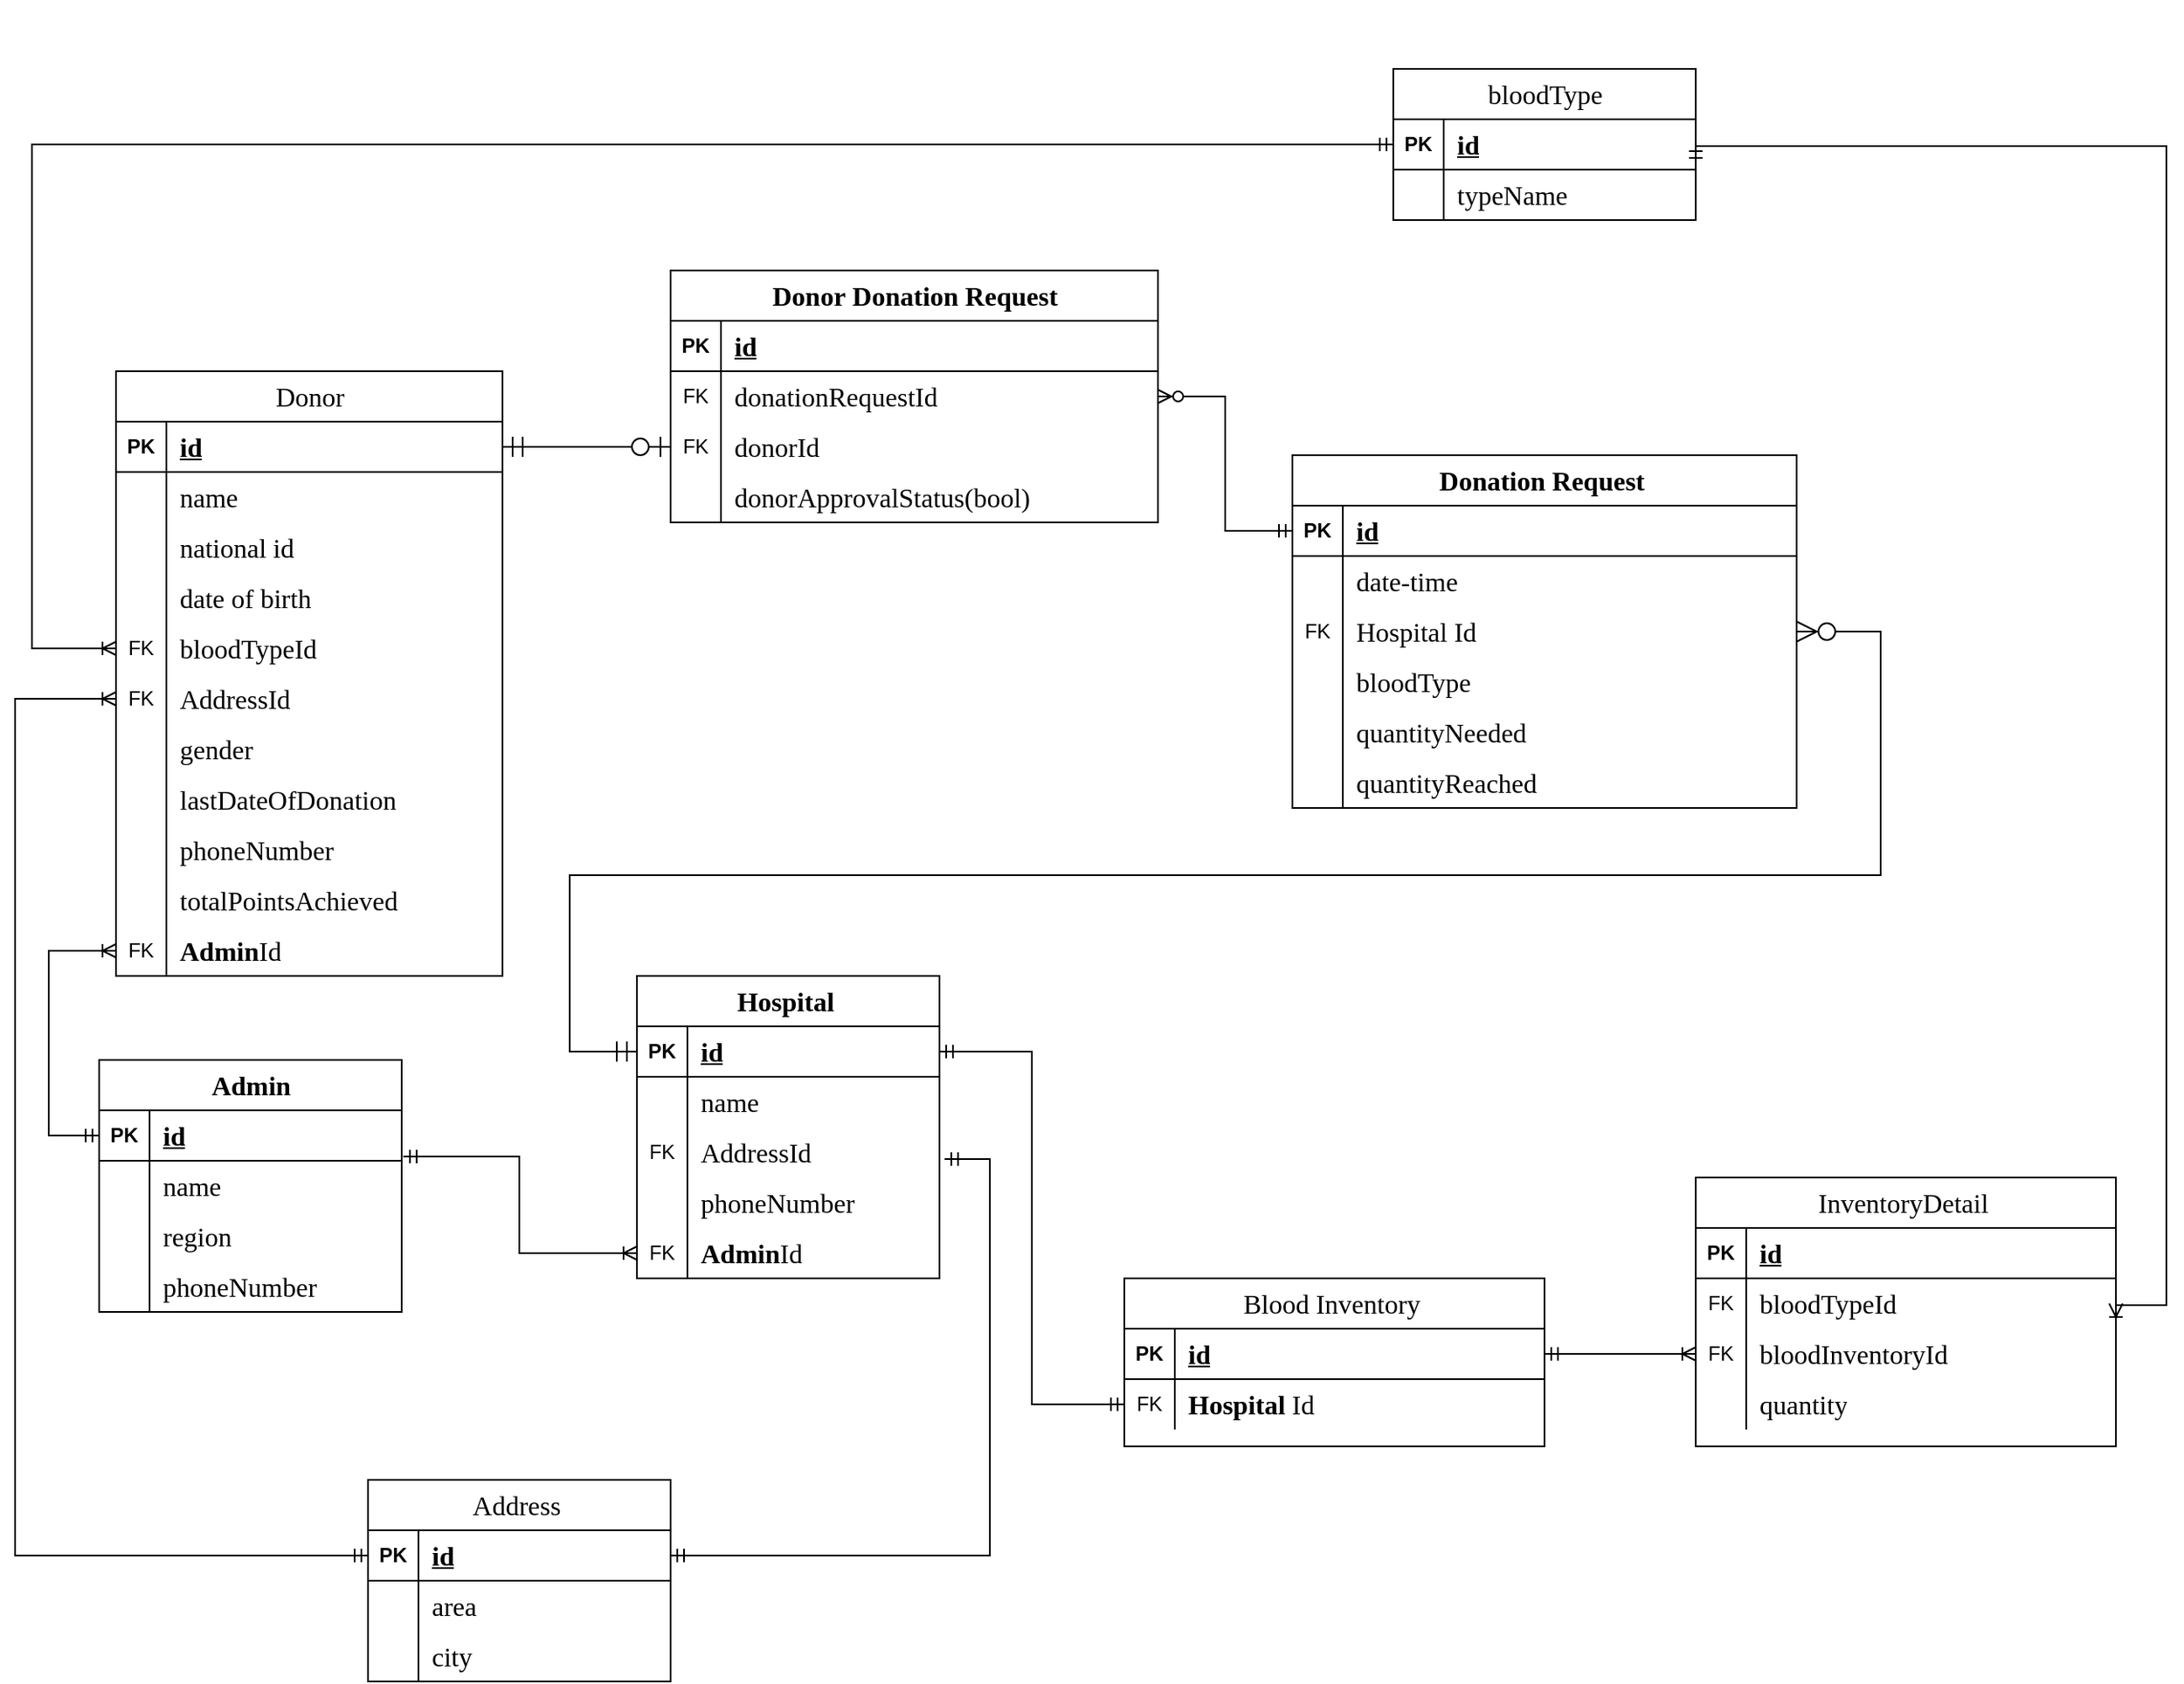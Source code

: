 <mxfile version="28.0.6">
  <diagram name="Page-1" id="OlIMljojjDNqHN0ot8cY">
    <mxGraphModel dx="2887" dy="1213" grid="1" gridSize="10" guides="1" tooltips="1" connect="1" arrows="1" fold="1" page="1" pageScale="1" pageWidth="850" pageHeight="1100" math="0" shadow="0">
      <root>
        <mxCell id="0" />
        <mxCell id="1" parent="0" />
        <mxCell id="sjT62VNnBIO8_WqpNAQ3-14" value="&lt;span style=&quot;font-family: &amp;quot;Times New Roman&amp;quot;; font-size: 16px; text-wrap-mode: wrap;&quot;&gt;Donor&lt;/span&gt;" style="shape=table;startSize=30;container=1;collapsible=1;childLayout=tableLayout;fixedRows=1;rowLines=0;fontStyle=0;align=center;resizeLast=1;html=1;" parent="1" vertex="1">
          <mxGeometry x="-40" y="250" width="230" height="360" as="geometry" />
        </mxCell>
        <mxCell id="sjT62VNnBIO8_WqpNAQ3-15" value="" style="shape=tableRow;horizontal=0;startSize=0;swimlaneHead=0;swimlaneBody=0;fillColor=none;collapsible=0;dropTarget=0;points=[[0,0.5],[1,0.5]];portConstraint=eastwest;top=0;left=0;right=0;bottom=1;" parent="sjT62VNnBIO8_WqpNAQ3-14" vertex="1">
          <mxGeometry y="30" width="230" height="30" as="geometry" />
        </mxCell>
        <mxCell id="sjT62VNnBIO8_WqpNAQ3-16" value="PK" style="shape=partialRectangle;connectable=0;fillColor=none;top=0;left=0;bottom=0;right=0;fontStyle=1;overflow=hidden;whiteSpace=wrap;html=1;" parent="sjT62VNnBIO8_WqpNAQ3-15" vertex="1">
          <mxGeometry width="30" height="30" as="geometry">
            <mxRectangle width="30" height="30" as="alternateBounds" />
          </mxGeometry>
        </mxCell>
        <mxCell id="sjT62VNnBIO8_WqpNAQ3-17" value="&lt;font face=&quot;Times New Roman&quot;&gt;&lt;span style=&quot;font-size: 16px;&quot;&gt;id&lt;/span&gt;&lt;/font&gt;" style="shape=partialRectangle;connectable=0;fillColor=none;top=0;left=0;bottom=0;right=0;align=left;spacingLeft=6;fontStyle=5;overflow=hidden;whiteSpace=wrap;html=1;" parent="sjT62VNnBIO8_WqpNAQ3-15" vertex="1">
          <mxGeometry x="30" width="200" height="30" as="geometry">
            <mxRectangle width="200" height="30" as="alternateBounds" />
          </mxGeometry>
        </mxCell>
        <mxCell id="sjT62VNnBIO8_WqpNAQ3-18" value="" style="shape=tableRow;horizontal=0;startSize=0;swimlaneHead=0;swimlaneBody=0;fillColor=none;collapsible=0;dropTarget=0;points=[[0,0.5],[1,0.5]];portConstraint=eastwest;top=0;left=0;right=0;bottom=0;" parent="sjT62VNnBIO8_WqpNAQ3-14" vertex="1">
          <mxGeometry y="60" width="230" height="30" as="geometry" />
        </mxCell>
        <mxCell id="sjT62VNnBIO8_WqpNAQ3-19" value="" style="shape=partialRectangle;connectable=0;fillColor=none;top=0;left=0;bottom=0;right=0;editable=1;overflow=hidden;whiteSpace=wrap;html=1;" parent="sjT62VNnBIO8_WqpNAQ3-18" vertex="1">
          <mxGeometry width="30" height="30" as="geometry">
            <mxRectangle width="30" height="30" as="alternateBounds" />
          </mxGeometry>
        </mxCell>
        <mxCell id="sjT62VNnBIO8_WqpNAQ3-20" value="&lt;font face=&quot;Times New Roman&quot;&gt;&lt;span style=&quot;font-size: 16px;&quot;&gt;name&amp;nbsp;&lt;/span&gt;&lt;/font&gt;" style="shape=partialRectangle;connectable=0;fillColor=none;top=0;left=0;bottom=0;right=0;align=left;spacingLeft=6;overflow=hidden;whiteSpace=wrap;html=1;" parent="sjT62VNnBIO8_WqpNAQ3-18" vertex="1">
          <mxGeometry x="30" width="200" height="30" as="geometry">
            <mxRectangle width="200" height="30" as="alternateBounds" />
          </mxGeometry>
        </mxCell>
        <mxCell id="8oDwOmn-AEGux4kVyqbQ-4" value="" style="shape=tableRow;horizontal=0;startSize=0;swimlaneHead=0;swimlaneBody=0;fillColor=none;collapsible=0;dropTarget=0;points=[[0,0.5],[1,0.5]];portConstraint=eastwest;top=0;left=0;right=0;bottom=0;" parent="sjT62VNnBIO8_WqpNAQ3-14" vertex="1">
          <mxGeometry y="90" width="230" height="30" as="geometry" />
        </mxCell>
        <mxCell id="8oDwOmn-AEGux4kVyqbQ-5" value="" style="shape=partialRectangle;connectable=0;fillColor=none;top=0;left=0;bottom=0;right=0;editable=1;overflow=hidden;whiteSpace=wrap;html=1;" parent="8oDwOmn-AEGux4kVyqbQ-4" vertex="1">
          <mxGeometry width="30" height="30" as="geometry">
            <mxRectangle width="30" height="30" as="alternateBounds" />
          </mxGeometry>
        </mxCell>
        <mxCell id="8oDwOmn-AEGux4kVyqbQ-6" value="&lt;font face=&quot;Times New Roman&quot;&gt;&lt;span style=&quot;font-size: 16px;&quot;&gt;national id&lt;/span&gt;&lt;/font&gt;" style="shape=partialRectangle;connectable=0;fillColor=none;top=0;left=0;bottom=0;right=0;align=left;spacingLeft=6;overflow=hidden;whiteSpace=wrap;html=1;" parent="8oDwOmn-AEGux4kVyqbQ-4" vertex="1">
          <mxGeometry x="30" width="200" height="30" as="geometry">
            <mxRectangle width="200" height="30" as="alternateBounds" />
          </mxGeometry>
        </mxCell>
        <mxCell id="VqiLvn7BjGXfRqe5pDFe-1" value="" style="shape=tableRow;horizontal=0;startSize=0;swimlaneHead=0;swimlaneBody=0;fillColor=none;collapsible=0;dropTarget=0;points=[[0,0.5],[1,0.5]];portConstraint=eastwest;top=0;left=0;right=0;bottom=0;" parent="sjT62VNnBIO8_WqpNAQ3-14" vertex="1">
          <mxGeometry y="120" width="230" height="30" as="geometry" />
        </mxCell>
        <mxCell id="VqiLvn7BjGXfRqe5pDFe-2" value="" style="shape=partialRectangle;connectable=0;fillColor=none;top=0;left=0;bottom=0;right=0;editable=1;overflow=hidden;whiteSpace=wrap;html=1;" parent="VqiLvn7BjGXfRqe5pDFe-1" vertex="1">
          <mxGeometry width="30" height="30" as="geometry">
            <mxRectangle width="30" height="30" as="alternateBounds" />
          </mxGeometry>
        </mxCell>
        <mxCell id="VqiLvn7BjGXfRqe5pDFe-3" value="&lt;div&gt;&lt;span style=&quot;font-size: 12pt; font-family: &amp;quot;Times New Roman&amp;quot;;&quot;&gt;date of birth&amp;nbsp;&lt;/span&gt;&lt;/div&gt;" style="shape=partialRectangle;connectable=0;fillColor=none;top=0;left=0;bottom=0;right=0;align=left;spacingLeft=6;overflow=hidden;whiteSpace=wrap;html=1;" parent="VqiLvn7BjGXfRqe5pDFe-1" vertex="1">
          <mxGeometry x="30" width="200" height="30" as="geometry">
            <mxRectangle width="200" height="30" as="alternateBounds" />
          </mxGeometry>
        </mxCell>
        <mxCell id="sjT62VNnBIO8_WqpNAQ3-21" value="" style="shape=tableRow;horizontal=0;startSize=0;swimlaneHead=0;swimlaneBody=0;fillColor=none;collapsible=0;dropTarget=0;points=[[0,0.5],[1,0.5]];portConstraint=eastwest;top=0;left=0;right=0;bottom=0;" parent="sjT62VNnBIO8_WqpNAQ3-14" vertex="1">
          <mxGeometry y="150" width="230" height="30" as="geometry" />
        </mxCell>
        <mxCell id="sjT62VNnBIO8_WqpNAQ3-22" value="FK" style="shape=partialRectangle;connectable=0;fillColor=none;top=0;left=0;bottom=0;right=0;editable=1;overflow=hidden;whiteSpace=wrap;html=1;" parent="sjT62VNnBIO8_WqpNAQ3-21" vertex="1">
          <mxGeometry width="30" height="30" as="geometry">
            <mxRectangle width="30" height="30" as="alternateBounds" />
          </mxGeometry>
        </mxCell>
        <mxCell id="sjT62VNnBIO8_WqpNAQ3-23" value="&lt;div&gt;&lt;span style=&quot;font-size: 12pt; font-family: &amp;quot;Times New Roman&amp;quot;;&quot;&gt;bloodTypeId&lt;/span&gt;&lt;/div&gt;" style="shape=partialRectangle;connectable=0;fillColor=none;top=0;left=0;bottom=0;right=0;align=left;spacingLeft=6;overflow=hidden;whiteSpace=wrap;html=1;" parent="sjT62VNnBIO8_WqpNAQ3-21" vertex="1">
          <mxGeometry x="30" width="200" height="30" as="geometry">
            <mxRectangle width="200" height="30" as="alternateBounds" />
          </mxGeometry>
        </mxCell>
        <mxCell id="sjT62VNnBIO8_WqpNAQ3-24" value="" style="shape=tableRow;horizontal=0;startSize=0;swimlaneHead=0;swimlaneBody=0;fillColor=none;collapsible=0;dropTarget=0;points=[[0,0.5],[1,0.5]];portConstraint=eastwest;top=0;left=0;right=0;bottom=0;" parent="sjT62VNnBIO8_WqpNAQ3-14" vertex="1">
          <mxGeometry y="180" width="230" height="30" as="geometry" />
        </mxCell>
        <mxCell id="sjT62VNnBIO8_WqpNAQ3-25" value="FK" style="shape=partialRectangle;connectable=0;fillColor=none;top=0;left=0;bottom=0;right=0;editable=1;overflow=hidden;whiteSpace=wrap;html=1;" parent="sjT62VNnBIO8_WqpNAQ3-24" vertex="1">
          <mxGeometry width="30" height="30" as="geometry">
            <mxRectangle width="30" height="30" as="alternateBounds" />
          </mxGeometry>
        </mxCell>
        <mxCell id="sjT62VNnBIO8_WqpNAQ3-26" value="&lt;span style=&quot;font-family: &amp;quot;Times New Roman&amp;quot;; font-size: 16px;&quot;&gt;AddressId&lt;/span&gt;" style="shape=partialRectangle;connectable=0;fillColor=none;top=0;left=0;bottom=0;right=0;align=left;spacingLeft=6;overflow=hidden;whiteSpace=wrap;html=1;" parent="sjT62VNnBIO8_WqpNAQ3-24" vertex="1">
          <mxGeometry x="30" width="200" height="30" as="geometry">
            <mxRectangle width="200" height="30" as="alternateBounds" />
          </mxGeometry>
        </mxCell>
        <mxCell id="_YGI0tFnnoZvjzy-kgKr-1" value="" style="shape=tableRow;horizontal=0;startSize=0;swimlaneHead=0;swimlaneBody=0;fillColor=none;collapsible=0;dropTarget=0;points=[[0,0.5],[1,0.5]];portConstraint=eastwest;top=0;left=0;right=0;bottom=0;" vertex="1" parent="sjT62VNnBIO8_WqpNAQ3-14">
          <mxGeometry y="210" width="230" height="30" as="geometry" />
        </mxCell>
        <mxCell id="_YGI0tFnnoZvjzy-kgKr-2" value="" style="shape=partialRectangle;connectable=0;fillColor=none;top=0;left=0;bottom=0;right=0;editable=1;overflow=hidden;whiteSpace=wrap;html=1;" vertex="1" parent="_YGI0tFnnoZvjzy-kgKr-1">
          <mxGeometry width="30" height="30" as="geometry">
            <mxRectangle width="30" height="30" as="alternateBounds" />
          </mxGeometry>
        </mxCell>
        <mxCell id="_YGI0tFnnoZvjzy-kgKr-3" value="&lt;span style=&quot;font-family: &amp;quot;Times New Roman&amp;quot;; font-size: 16px;&quot;&gt;gender&lt;/span&gt;" style="shape=partialRectangle;connectable=0;fillColor=none;top=0;left=0;bottom=0;right=0;align=left;spacingLeft=6;overflow=hidden;whiteSpace=wrap;html=1;" vertex="1" parent="_YGI0tFnnoZvjzy-kgKr-1">
          <mxGeometry x="30" width="200" height="30" as="geometry">
            <mxRectangle width="200" height="30" as="alternateBounds" />
          </mxGeometry>
        </mxCell>
        <mxCell id="VqiLvn7BjGXfRqe5pDFe-4" value="" style="shape=tableRow;horizontal=0;startSize=0;swimlaneHead=0;swimlaneBody=0;fillColor=none;collapsible=0;dropTarget=0;points=[[0,0.5],[1,0.5]];portConstraint=eastwest;top=0;left=0;right=0;bottom=0;" parent="sjT62VNnBIO8_WqpNAQ3-14" vertex="1">
          <mxGeometry y="240" width="230" height="30" as="geometry" />
        </mxCell>
        <mxCell id="VqiLvn7BjGXfRqe5pDFe-5" value="" style="shape=partialRectangle;connectable=0;fillColor=none;top=0;left=0;bottom=0;right=0;editable=1;overflow=hidden;whiteSpace=wrap;html=1;" parent="VqiLvn7BjGXfRqe5pDFe-4" vertex="1">
          <mxGeometry width="30" height="30" as="geometry">
            <mxRectangle width="30" height="30" as="alternateBounds" />
          </mxGeometry>
        </mxCell>
        <mxCell id="VqiLvn7BjGXfRqe5pDFe-6" value="&lt;div&gt;&lt;span style=&quot;font-size: 12pt; font-family: &amp;quot;Times New Roman&amp;quot;;&quot;&gt;lastDateOfDonation&lt;/span&gt;&lt;/div&gt;" style="shape=partialRectangle;connectable=0;fillColor=none;top=0;left=0;bottom=0;right=0;align=left;spacingLeft=6;overflow=hidden;whiteSpace=wrap;html=1;" parent="VqiLvn7BjGXfRqe5pDFe-4" vertex="1">
          <mxGeometry x="30" width="200" height="30" as="geometry">
            <mxRectangle width="200" height="30" as="alternateBounds" />
          </mxGeometry>
        </mxCell>
        <mxCell id="VqiLvn7BjGXfRqe5pDFe-7" value="" style="shape=tableRow;horizontal=0;startSize=0;swimlaneHead=0;swimlaneBody=0;fillColor=none;collapsible=0;dropTarget=0;points=[[0,0.5],[1,0.5]];portConstraint=eastwest;top=0;left=0;right=0;bottom=0;" parent="sjT62VNnBIO8_WqpNAQ3-14" vertex="1">
          <mxGeometry y="270" width="230" height="30" as="geometry" />
        </mxCell>
        <mxCell id="VqiLvn7BjGXfRqe5pDFe-8" value="" style="shape=partialRectangle;connectable=0;fillColor=none;top=0;left=0;bottom=0;right=0;editable=1;overflow=hidden;whiteSpace=wrap;html=1;" parent="VqiLvn7BjGXfRqe5pDFe-7" vertex="1">
          <mxGeometry width="30" height="30" as="geometry">
            <mxRectangle width="30" height="30" as="alternateBounds" />
          </mxGeometry>
        </mxCell>
        <mxCell id="VqiLvn7BjGXfRqe5pDFe-9" value="&lt;div&gt;&lt;span style=&quot;font-size: 12pt; font-family: &amp;quot;Times New Roman&amp;quot;;&quot;&gt;phoneNumber&lt;/span&gt;&lt;/div&gt;" style="shape=partialRectangle;connectable=0;fillColor=none;top=0;left=0;bottom=0;right=0;align=left;spacingLeft=6;overflow=hidden;whiteSpace=wrap;html=1;" parent="VqiLvn7BjGXfRqe5pDFe-7" vertex="1">
          <mxGeometry x="30" width="200" height="30" as="geometry">
            <mxRectangle width="200" height="30" as="alternateBounds" />
          </mxGeometry>
        </mxCell>
        <mxCell id="Tmn7YrzmTBNSxy3GbySo-75" value="" style="shape=tableRow;horizontal=0;startSize=0;swimlaneHead=0;swimlaneBody=0;fillColor=none;collapsible=0;dropTarget=0;points=[[0,0.5],[1,0.5]];portConstraint=eastwest;top=0;left=0;right=0;bottom=0;" parent="sjT62VNnBIO8_WqpNAQ3-14" vertex="1">
          <mxGeometry y="300" width="230" height="30" as="geometry" />
        </mxCell>
        <mxCell id="Tmn7YrzmTBNSxy3GbySo-76" value="" style="shape=partialRectangle;connectable=0;fillColor=none;top=0;left=0;bottom=0;right=0;editable=1;overflow=hidden;whiteSpace=wrap;html=1;" parent="Tmn7YrzmTBNSxy3GbySo-75" vertex="1">
          <mxGeometry width="30" height="30" as="geometry">
            <mxRectangle width="30" height="30" as="alternateBounds" />
          </mxGeometry>
        </mxCell>
        <mxCell id="Tmn7YrzmTBNSxy3GbySo-77" value="&lt;font face=&quot;Times New Roman&quot;&gt;&lt;span style=&quot;font-size: 16px;&quot;&gt;totalPointsAchieved&amp;nbsp;&lt;/span&gt;&lt;/font&gt;" style="shape=partialRectangle;connectable=0;fillColor=none;top=0;left=0;bottom=0;right=0;align=left;spacingLeft=6;overflow=hidden;whiteSpace=wrap;html=1;" parent="Tmn7YrzmTBNSxy3GbySo-75" vertex="1">
          <mxGeometry x="30" width="200" height="30" as="geometry">
            <mxRectangle width="200" height="30" as="alternateBounds" />
          </mxGeometry>
        </mxCell>
        <mxCell id="Tmn7YrzmTBNSxy3GbySo-84" value="" style="shape=tableRow;horizontal=0;startSize=0;swimlaneHead=0;swimlaneBody=0;fillColor=none;collapsible=0;dropTarget=0;points=[[0,0.5],[1,0.5]];portConstraint=eastwest;top=0;left=0;right=0;bottom=0;" parent="sjT62VNnBIO8_WqpNAQ3-14" vertex="1">
          <mxGeometry y="330" width="230" height="30" as="geometry" />
        </mxCell>
        <mxCell id="Tmn7YrzmTBNSxy3GbySo-85" value="FK" style="shape=partialRectangle;connectable=0;fillColor=none;top=0;left=0;bottom=0;right=0;editable=1;overflow=hidden;whiteSpace=wrap;html=1;" parent="Tmn7YrzmTBNSxy3GbySo-84" vertex="1">
          <mxGeometry width="30" height="30" as="geometry">
            <mxRectangle width="30" height="30" as="alternateBounds" />
          </mxGeometry>
        </mxCell>
        <mxCell id="Tmn7YrzmTBNSxy3GbySo-86" value="&lt;span style=&quot;font-family: &amp;quot;Times New Roman&amp;quot;; font-size: 16px; font-weight: 700; text-align: center;&quot;&gt;Admin&lt;/span&gt;&lt;span style=&quot;font-family: &amp;quot;Times New Roman&amp;quot;; font-size: 16px;&quot;&gt;Id&lt;/span&gt;" style="shape=partialRectangle;connectable=0;fillColor=none;top=0;left=0;bottom=0;right=0;align=left;spacingLeft=6;overflow=hidden;whiteSpace=wrap;html=1;" parent="Tmn7YrzmTBNSxy3GbySo-84" vertex="1">
          <mxGeometry x="30" width="200" height="30" as="geometry">
            <mxRectangle width="200" height="30" as="alternateBounds" />
          </mxGeometry>
        </mxCell>
        <mxCell id="sjT62VNnBIO8_WqpNAQ3-30" value="&lt;font face=&quot;Times New Roman&quot;&gt;&lt;span style=&quot;font-size: 16px; text-wrap-mode: wrap;&quot;&gt;Hospital&amp;nbsp;&lt;/span&gt;&lt;/font&gt;" style="shape=table;startSize=30;container=1;collapsible=1;childLayout=tableLayout;fixedRows=1;rowLines=0;fontStyle=1;align=center;resizeLast=1;html=1;" parent="1" vertex="1">
          <mxGeometry x="270" y="610" width="180" height="180" as="geometry" />
        </mxCell>
        <mxCell id="sjT62VNnBIO8_WqpNAQ3-31" value="" style="shape=tableRow;horizontal=0;startSize=0;swimlaneHead=0;swimlaneBody=0;fillColor=none;collapsible=0;dropTarget=0;points=[[0,0.5],[1,0.5]];portConstraint=eastwest;top=0;left=0;right=0;bottom=1;" parent="sjT62VNnBIO8_WqpNAQ3-30" vertex="1">
          <mxGeometry y="30" width="180" height="30" as="geometry" />
        </mxCell>
        <mxCell id="sjT62VNnBIO8_WqpNAQ3-32" value="PK" style="shape=partialRectangle;connectable=0;fillColor=none;top=0;left=0;bottom=0;right=0;fontStyle=1;overflow=hidden;whiteSpace=wrap;html=1;" parent="sjT62VNnBIO8_WqpNAQ3-31" vertex="1">
          <mxGeometry width="30" height="30" as="geometry">
            <mxRectangle width="30" height="30" as="alternateBounds" />
          </mxGeometry>
        </mxCell>
        <mxCell id="sjT62VNnBIO8_WqpNAQ3-33" value="&lt;span style=&quot;font-family: &amp;quot;Times New Roman&amp;quot;; font-size: 16px;&quot;&gt;id&lt;/span&gt;" style="shape=partialRectangle;connectable=0;fillColor=none;top=0;left=0;bottom=0;right=0;align=left;spacingLeft=6;fontStyle=5;overflow=hidden;whiteSpace=wrap;html=1;" parent="sjT62VNnBIO8_WqpNAQ3-31" vertex="1">
          <mxGeometry x="30" width="150" height="30" as="geometry">
            <mxRectangle width="150" height="30" as="alternateBounds" />
          </mxGeometry>
        </mxCell>
        <mxCell id="sjT62VNnBIO8_WqpNAQ3-40" value="" style="shape=tableRow;horizontal=0;startSize=0;swimlaneHead=0;swimlaneBody=0;fillColor=none;collapsible=0;dropTarget=0;points=[[0,0.5],[1,0.5]];portConstraint=eastwest;top=0;left=0;right=0;bottom=0;" parent="sjT62VNnBIO8_WqpNAQ3-30" vertex="1">
          <mxGeometry y="60" width="180" height="30" as="geometry" />
        </mxCell>
        <mxCell id="sjT62VNnBIO8_WqpNAQ3-41" value="" style="shape=partialRectangle;connectable=0;fillColor=none;top=0;left=0;bottom=0;right=0;editable=1;overflow=hidden;whiteSpace=wrap;html=1;" parent="sjT62VNnBIO8_WqpNAQ3-40" vertex="1">
          <mxGeometry width="30" height="30" as="geometry">
            <mxRectangle width="30" height="30" as="alternateBounds" />
          </mxGeometry>
        </mxCell>
        <mxCell id="sjT62VNnBIO8_WqpNAQ3-42" value="&lt;span style=&quot;font-family: &amp;quot;Times New Roman&amp;quot;; font-size: 16px;&quot;&gt;name&lt;/span&gt;" style="shape=partialRectangle;connectable=0;fillColor=none;top=0;left=0;bottom=0;right=0;align=left;spacingLeft=6;overflow=hidden;whiteSpace=wrap;html=1;" parent="sjT62VNnBIO8_WqpNAQ3-40" vertex="1">
          <mxGeometry x="30" width="150" height="30" as="geometry">
            <mxRectangle width="150" height="30" as="alternateBounds" />
          </mxGeometry>
        </mxCell>
        <mxCell id="VqiLvn7BjGXfRqe5pDFe-13" value="" style="shape=tableRow;horizontal=0;startSize=0;swimlaneHead=0;swimlaneBody=0;fillColor=none;collapsible=0;dropTarget=0;points=[[0,0.5],[1,0.5]];portConstraint=eastwest;top=0;left=0;right=0;bottom=0;" parent="sjT62VNnBIO8_WqpNAQ3-30" vertex="1">
          <mxGeometry y="90" width="180" height="30" as="geometry" />
        </mxCell>
        <mxCell id="VqiLvn7BjGXfRqe5pDFe-14" value="FK" style="shape=partialRectangle;connectable=0;fillColor=none;top=0;left=0;bottom=0;right=0;editable=1;overflow=hidden;whiteSpace=wrap;html=1;" parent="VqiLvn7BjGXfRqe5pDFe-13" vertex="1">
          <mxGeometry width="30" height="30" as="geometry">
            <mxRectangle width="30" height="30" as="alternateBounds" />
          </mxGeometry>
        </mxCell>
        <mxCell id="VqiLvn7BjGXfRqe5pDFe-15" value="&lt;span style=&quot;font-family: &amp;quot;Times New Roman&amp;quot;; font-size: 16px;&quot;&gt;AddressId&lt;/span&gt;" style="shape=partialRectangle;connectable=0;fillColor=none;top=0;left=0;bottom=0;right=0;align=left;spacingLeft=6;overflow=hidden;whiteSpace=wrap;html=1;" parent="VqiLvn7BjGXfRqe5pDFe-13" vertex="1">
          <mxGeometry x="30" width="150" height="30" as="geometry">
            <mxRectangle width="150" height="30" as="alternateBounds" />
          </mxGeometry>
        </mxCell>
        <mxCell id="sjT62VNnBIO8_WqpNAQ3-43" value="" style="shape=tableRow;horizontal=0;startSize=0;swimlaneHead=0;swimlaneBody=0;fillColor=none;collapsible=0;dropTarget=0;points=[[0,0.5],[1,0.5]];portConstraint=eastwest;top=0;left=0;right=0;bottom=0;" parent="sjT62VNnBIO8_WqpNAQ3-30" vertex="1">
          <mxGeometry y="120" width="180" height="30" as="geometry" />
        </mxCell>
        <mxCell id="sjT62VNnBIO8_WqpNAQ3-44" value="" style="shape=partialRectangle;connectable=0;fillColor=none;top=0;left=0;bottom=0;right=0;editable=1;overflow=hidden;whiteSpace=wrap;html=1;" parent="sjT62VNnBIO8_WqpNAQ3-43" vertex="1">
          <mxGeometry width="30" height="30" as="geometry">
            <mxRectangle width="30" height="30" as="alternateBounds" />
          </mxGeometry>
        </mxCell>
        <mxCell id="sjT62VNnBIO8_WqpNAQ3-45" value="&lt;span style=&quot;font-family: &amp;quot;Times New Roman&amp;quot;; font-size: 16px;&quot;&gt;phoneNumber&lt;/span&gt;" style="shape=partialRectangle;connectable=0;fillColor=none;top=0;left=0;bottom=0;right=0;align=left;spacingLeft=6;overflow=hidden;whiteSpace=wrap;html=1;" parent="sjT62VNnBIO8_WqpNAQ3-43" vertex="1">
          <mxGeometry x="30" width="150" height="30" as="geometry">
            <mxRectangle width="150" height="30" as="alternateBounds" />
          </mxGeometry>
        </mxCell>
        <mxCell id="8oDwOmn-AEGux4kVyqbQ-170" value="" style="shape=tableRow;horizontal=0;startSize=0;swimlaneHead=0;swimlaneBody=0;fillColor=none;collapsible=0;dropTarget=0;points=[[0,0.5],[1,0.5]];portConstraint=eastwest;top=0;left=0;right=0;bottom=0;" parent="sjT62VNnBIO8_WqpNAQ3-30" vertex="1">
          <mxGeometry y="150" width="180" height="30" as="geometry" />
        </mxCell>
        <mxCell id="8oDwOmn-AEGux4kVyqbQ-171" value="FK" style="shape=partialRectangle;connectable=0;fillColor=none;top=0;left=0;bottom=0;right=0;editable=1;overflow=hidden;whiteSpace=wrap;html=1;" parent="8oDwOmn-AEGux4kVyqbQ-170" vertex="1">
          <mxGeometry width="30" height="30" as="geometry">
            <mxRectangle width="30" height="30" as="alternateBounds" />
          </mxGeometry>
        </mxCell>
        <mxCell id="8oDwOmn-AEGux4kVyqbQ-172" value="&lt;span style=&quot;font-family: &amp;quot;Times New Roman&amp;quot;; font-size: 16px; font-weight: 700; text-align: center;&quot;&gt;Admin&lt;/span&gt;&lt;span style=&quot;font-family: &amp;quot;Times New Roman&amp;quot;; font-size: 16px;&quot;&gt;Id&lt;/span&gt;" style="shape=partialRectangle;connectable=0;fillColor=none;top=0;left=0;bottom=0;right=0;align=left;spacingLeft=6;overflow=hidden;whiteSpace=wrap;html=1;" parent="8oDwOmn-AEGux4kVyqbQ-170" vertex="1">
          <mxGeometry x="30" width="150" height="30" as="geometry">
            <mxRectangle width="150" height="30" as="alternateBounds" />
          </mxGeometry>
        </mxCell>
        <mxCell id="sjT62VNnBIO8_WqpNAQ3-64" value="&lt;font face=&quot;Times New Roman&quot;&gt;&lt;span style=&quot;font-size: 16px; text-wrap-mode: wrap;&quot;&gt;Admin&lt;/span&gt;&lt;/font&gt;" style="shape=table;startSize=30;container=1;collapsible=1;childLayout=tableLayout;fixedRows=1;rowLines=0;fontStyle=1;align=center;resizeLast=1;html=1;" parent="1" vertex="1">
          <mxGeometry x="-50" y="660" width="180" height="150" as="geometry" />
        </mxCell>
        <mxCell id="sjT62VNnBIO8_WqpNAQ3-65" value="" style="shape=tableRow;horizontal=0;startSize=0;swimlaneHead=0;swimlaneBody=0;fillColor=none;collapsible=0;dropTarget=0;points=[[0,0.5],[1,0.5]];portConstraint=eastwest;top=0;left=0;right=0;bottom=1;" parent="sjT62VNnBIO8_WqpNAQ3-64" vertex="1">
          <mxGeometry y="30" width="180" height="30" as="geometry" />
        </mxCell>
        <mxCell id="sjT62VNnBIO8_WqpNAQ3-66" value="PK" style="shape=partialRectangle;connectable=0;fillColor=none;top=0;left=0;bottom=0;right=0;fontStyle=1;overflow=hidden;whiteSpace=wrap;html=1;" parent="sjT62VNnBIO8_WqpNAQ3-65" vertex="1">
          <mxGeometry width="30" height="30" as="geometry">
            <mxRectangle width="30" height="30" as="alternateBounds" />
          </mxGeometry>
        </mxCell>
        <mxCell id="sjT62VNnBIO8_WqpNAQ3-67" value="&lt;span style=&quot;font-family: &amp;quot;Times New Roman&amp;quot;; font-size: 16px;&quot;&gt;id&lt;/span&gt;" style="shape=partialRectangle;connectable=0;fillColor=none;top=0;left=0;bottom=0;right=0;align=left;spacingLeft=6;fontStyle=5;overflow=hidden;whiteSpace=wrap;html=1;" parent="sjT62VNnBIO8_WqpNAQ3-65" vertex="1">
          <mxGeometry x="30" width="150" height="30" as="geometry">
            <mxRectangle width="150" height="30" as="alternateBounds" />
          </mxGeometry>
        </mxCell>
        <mxCell id="sjT62VNnBIO8_WqpNAQ3-68" value="" style="shape=tableRow;horizontal=0;startSize=0;swimlaneHead=0;swimlaneBody=0;fillColor=none;collapsible=0;dropTarget=0;points=[[0,0.5],[1,0.5]];portConstraint=eastwest;top=0;left=0;right=0;bottom=0;" parent="sjT62VNnBIO8_WqpNAQ3-64" vertex="1">
          <mxGeometry y="60" width="180" height="30" as="geometry" />
        </mxCell>
        <mxCell id="sjT62VNnBIO8_WqpNAQ3-69" value="" style="shape=partialRectangle;connectable=0;fillColor=none;top=0;left=0;bottom=0;right=0;editable=1;overflow=hidden;whiteSpace=wrap;html=1;" parent="sjT62VNnBIO8_WqpNAQ3-68" vertex="1">
          <mxGeometry width="30" height="30" as="geometry">
            <mxRectangle width="30" height="30" as="alternateBounds" />
          </mxGeometry>
        </mxCell>
        <mxCell id="sjT62VNnBIO8_WqpNAQ3-70" value="&lt;div&gt;&lt;span style=&quot;font-size: 12pt; font-family: &amp;quot;Times New Roman&amp;quot;;&quot;&gt;name&lt;/span&gt;&lt;/div&gt;" style="shape=partialRectangle;connectable=0;fillColor=none;top=0;left=0;bottom=0;right=0;align=left;spacingLeft=6;overflow=hidden;whiteSpace=wrap;html=1;" parent="sjT62VNnBIO8_WqpNAQ3-68" vertex="1">
          <mxGeometry x="30" width="150" height="30" as="geometry">
            <mxRectangle width="150" height="30" as="alternateBounds" />
          </mxGeometry>
        </mxCell>
        <mxCell id="VqiLvn7BjGXfRqe5pDFe-22" value="" style="shape=tableRow;horizontal=0;startSize=0;swimlaneHead=0;swimlaneBody=0;fillColor=none;collapsible=0;dropTarget=0;points=[[0,0.5],[1,0.5]];portConstraint=eastwest;top=0;left=0;right=0;bottom=0;" parent="sjT62VNnBIO8_WqpNAQ3-64" vertex="1">
          <mxGeometry y="90" width="180" height="30" as="geometry" />
        </mxCell>
        <mxCell id="VqiLvn7BjGXfRqe5pDFe-23" value="" style="shape=partialRectangle;connectable=0;fillColor=none;top=0;left=0;bottom=0;right=0;editable=1;overflow=hidden;whiteSpace=wrap;html=1;" parent="VqiLvn7BjGXfRqe5pDFe-22" vertex="1">
          <mxGeometry width="30" height="30" as="geometry">
            <mxRectangle width="30" height="30" as="alternateBounds" />
          </mxGeometry>
        </mxCell>
        <mxCell id="VqiLvn7BjGXfRqe5pDFe-24" value="&lt;div&gt;&lt;span style=&quot;font-size: 12pt; font-family: &amp;quot;Times New Roman&amp;quot;;&quot;&gt;region&lt;/span&gt;&lt;/div&gt;" style="shape=partialRectangle;connectable=0;fillColor=none;top=0;left=0;bottom=0;right=0;align=left;spacingLeft=6;overflow=hidden;whiteSpace=wrap;html=1;" parent="VqiLvn7BjGXfRqe5pDFe-22" vertex="1">
          <mxGeometry x="30" width="150" height="30" as="geometry">
            <mxRectangle width="150" height="30" as="alternateBounds" />
          </mxGeometry>
        </mxCell>
        <mxCell id="sjT62VNnBIO8_WqpNAQ3-71" value="" style="shape=tableRow;horizontal=0;startSize=0;swimlaneHead=0;swimlaneBody=0;fillColor=none;collapsible=0;dropTarget=0;points=[[0,0.5],[1,0.5]];portConstraint=eastwest;top=0;left=0;right=0;bottom=0;" parent="sjT62VNnBIO8_WqpNAQ3-64" vertex="1">
          <mxGeometry y="120" width="180" height="30" as="geometry" />
        </mxCell>
        <mxCell id="sjT62VNnBIO8_WqpNAQ3-72" value="" style="shape=partialRectangle;connectable=0;fillColor=none;top=0;left=0;bottom=0;right=0;editable=1;overflow=hidden;whiteSpace=wrap;html=1;" parent="sjT62VNnBIO8_WqpNAQ3-71" vertex="1">
          <mxGeometry width="30" height="30" as="geometry">
            <mxRectangle width="30" height="30" as="alternateBounds" />
          </mxGeometry>
        </mxCell>
        <mxCell id="sjT62VNnBIO8_WqpNAQ3-73" value="&lt;span style=&quot;font-family: &amp;quot;Times New Roman&amp;quot;; font-size: 16px;&quot;&gt;phoneNumber&lt;/span&gt;" style="shape=partialRectangle;connectable=0;fillColor=none;top=0;left=0;bottom=0;right=0;align=left;spacingLeft=6;overflow=hidden;whiteSpace=wrap;html=1;" parent="sjT62VNnBIO8_WqpNAQ3-71" vertex="1">
          <mxGeometry x="30" width="150" height="30" as="geometry">
            <mxRectangle width="150" height="30" as="alternateBounds" />
          </mxGeometry>
        </mxCell>
        <mxCell id="Tmn7YrzmTBNSxy3GbySo-18" value="&lt;font face=&quot;Times New Roman&quot;&gt;&lt;span style=&quot;font-size: 16px; text-wrap-mode: wrap;&quot;&gt;Donation Request&amp;nbsp;&lt;/span&gt;&lt;/font&gt;" style="shape=table;startSize=30;container=1;collapsible=1;childLayout=tableLayout;fixedRows=1;rowLines=0;fontStyle=1;align=center;resizeLast=1;html=1;" parent="1" vertex="1">
          <mxGeometry x="660" y="300" width="300" height="210" as="geometry" />
        </mxCell>
        <mxCell id="Tmn7YrzmTBNSxy3GbySo-19" value="" style="shape=tableRow;horizontal=0;startSize=0;swimlaneHead=0;swimlaneBody=0;fillColor=none;collapsible=0;dropTarget=0;points=[[0,0.5],[1,0.5]];portConstraint=eastwest;top=0;left=0;right=0;bottom=1;" parent="Tmn7YrzmTBNSxy3GbySo-18" vertex="1">
          <mxGeometry y="30" width="300" height="30" as="geometry" />
        </mxCell>
        <mxCell id="Tmn7YrzmTBNSxy3GbySo-20" value="PK" style="shape=partialRectangle;connectable=0;fillColor=none;top=0;left=0;bottom=0;right=0;fontStyle=1;overflow=hidden;whiteSpace=wrap;html=1;" parent="Tmn7YrzmTBNSxy3GbySo-19" vertex="1">
          <mxGeometry width="30" height="30" as="geometry">
            <mxRectangle width="30" height="30" as="alternateBounds" />
          </mxGeometry>
        </mxCell>
        <mxCell id="Tmn7YrzmTBNSxy3GbySo-21" value="&lt;span style=&quot;font-family: &amp;quot;Times New Roman&amp;quot;; font-size: 16px;&quot;&gt;id&lt;/span&gt;" style="shape=partialRectangle;connectable=0;fillColor=none;top=0;left=0;bottom=0;right=0;align=left;spacingLeft=6;fontStyle=5;overflow=hidden;whiteSpace=wrap;html=1;" parent="Tmn7YrzmTBNSxy3GbySo-19" vertex="1">
          <mxGeometry x="30" width="270" height="30" as="geometry">
            <mxRectangle width="270" height="30" as="alternateBounds" />
          </mxGeometry>
        </mxCell>
        <mxCell id="Tmn7YrzmTBNSxy3GbySo-22" value="" style="shape=tableRow;horizontal=0;startSize=0;swimlaneHead=0;swimlaneBody=0;fillColor=none;collapsible=0;dropTarget=0;points=[[0,0.5],[1,0.5]];portConstraint=eastwest;top=0;left=0;right=0;bottom=0;" parent="Tmn7YrzmTBNSxy3GbySo-18" vertex="1">
          <mxGeometry y="60" width="300" height="30" as="geometry" />
        </mxCell>
        <mxCell id="Tmn7YrzmTBNSxy3GbySo-23" value="" style="shape=partialRectangle;connectable=0;fillColor=none;top=0;left=0;bottom=0;right=0;editable=1;overflow=hidden;whiteSpace=wrap;html=1;" parent="Tmn7YrzmTBNSxy3GbySo-22" vertex="1">
          <mxGeometry width="30" height="30" as="geometry">
            <mxRectangle width="30" height="30" as="alternateBounds" />
          </mxGeometry>
        </mxCell>
        <mxCell id="Tmn7YrzmTBNSxy3GbySo-24" value="&lt;div&gt;&lt;span style=&quot;font-size: 12pt; font-family: &amp;quot;Times New Roman&amp;quot;;&quot;&gt;date-time&lt;/span&gt;&lt;/div&gt;" style="shape=partialRectangle;connectable=0;fillColor=none;top=0;left=0;bottom=0;right=0;align=left;spacingLeft=6;overflow=hidden;whiteSpace=wrap;html=1;" parent="Tmn7YrzmTBNSxy3GbySo-22" vertex="1">
          <mxGeometry x="30" width="270" height="30" as="geometry">
            <mxRectangle width="270" height="30" as="alternateBounds" />
          </mxGeometry>
        </mxCell>
        <mxCell id="Tmn7YrzmTBNSxy3GbySo-25" value="" style="shape=tableRow;horizontal=0;startSize=0;swimlaneHead=0;swimlaneBody=0;fillColor=none;collapsible=0;dropTarget=0;points=[[0,0.5],[1,0.5]];portConstraint=eastwest;top=0;left=0;right=0;bottom=0;" parent="Tmn7YrzmTBNSxy3GbySo-18" vertex="1">
          <mxGeometry y="90" width="300" height="30" as="geometry" />
        </mxCell>
        <mxCell id="Tmn7YrzmTBNSxy3GbySo-26" value="FK" style="shape=partialRectangle;connectable=0;fillColor=none;top=0;left=0;bottom=0;right=0;editable=1;overflow=hidden;whiteSpace=wrap;html=1;" parent="Tmn7YrzmTBNSxy3GbySo-25" vertex="1">
          <mxGeometry width="30" height="30" as="geometry">
            <mxRectangle width="30" height="30" as="alternateBounds" />
          </mxGeometry>
        </mxCell>
        <mxCell id="Tmn7YrzmTBNSxy3GbySo-27" value="&lt;div style=&quot;text-align: center;&quot;&gt;&lt;span style=&quot;background-color: transparent; font-size: 16px;&quot;&gt;&lt;font face=&quot;Times New Roman&quot;&gt;Hospital &lt;/font&gt;&lt;/span&gt;&lt;span style=&quot;font-size: 16px; font-family: &amp;quot;Times New Roman&amp;quot;; background-color: transparent; color: light-dark(rgb(0, 0, 0), rgb(255, 255, 255));&quot;&gt;Id&lt;/span&gt;&lt;/div&gt;" style="shape=partialRectangle;connectable=0;fillColor=none;top=0;left=0;bottom=0;right=0;align=left;spacingLeft=6;overflow=hidden;whiteSpace=wrap;html=1;" parent="Tmn7YrzmTBNSxy3GbySo-25" vertex="1">
          <mxGeometry x="30" width="270" height="30" as="geometry">
            <mxRectangle width="270" height="30" as="alternateBounds" />
          </mxGeometry>
        </mxCell>
        <mxCell id="Tmn7YrzmTBNSxy3GbySo-28" value="" style="shape=tableRow;horizontal=0;startSize=0;swimlaneHead=0;swimlaneBody=0;fillColor=none;collapsible=0;dropTarget=0;points=[[0,0.5],[1,0.5]];portConstraint=eastwest;top=0;left=0;right=0;bottom=0;" parent="Tmn7YrzmTBNSxy3GbySo-18" vertex="1">
          <mxGeometry y="120" width="300" height="30" as="geometry" />
        </mxCell>
        <mxCell id="Tmn7YrzmTBNSxy3GbySo-29" value="" style="shape=partialRectangle;connectable=0;fillColor=none;top=0;left=0;bottom=0;right=0;editable=1;overflow=hidden;whiteSpace=wrap;html=1;" parent="Tmn7YrzmTBNSxy3GbySo-28" vertex="1">
          <mxGeometry width="30" height="30" as="geometry">
            <mxRectangle width="30" height="30" as="alternateBounds" />
          </mxGeometry>
        </mxCell>
        <mxCell id="Tmn7YrzmTBNSxy3GbySo-30" value="&lt;font face=&quot;Times New Roman&quot;&gt;&lt;span style=&quot;font-size: 16px;&quot;&gt;bloodType&amp;nbsp;&lt;/span&gt;&lt;/font&gt;" style="shape=partialRectangle;connectable=0;fillColor=none;top=0;left=0;bottom=0;right=0;align=left;spacingLeft=6;overflow=hidden;whiteSpace=wrap;html=1;" parent="Tmn7YrzmTBNSxy3GbySo-28" vertex="1">
          <mxGeometry x="30" width="270" height="30" as="geometry">
            <mxRectangle width="270" height="30" as="alternateBounds" />
          </mxGeometry>
        </mxCell>
        <mxCell id="uf3z6oyCWDUdxmcFYHnD-121" value="" style="shape=tableRow;horizontal=0;startSize=0;swimlaneHead=0;swimlaneBody=0;fillColor=none;collapsible=0;dropTarget=0;points=[[0,0.5],[1,0.5]];portConstraint=eastwest;top=0;left=0;right=0;bottom=0;" parent="Tmn7YrzmTBNSxy3GbySo-18" vertex="1">
          <mxGeometry y="150" width="300" height="30" as="geometry" />
        </mxCell>
        <mxCell id="uf3z6oyCWDUdxmcFYHnD-122" value="" style="shape=partialRectangle;connectable=0;fillColor=none;top=0;left=0;bottom=0;right=0;editable=1;overflow=hidden;whiteSpace=wrap;html=1;" parent="uf3z6oyCWDUdxmcFYHnD-121" vertex="1">
          <mxGeometry width="30" height="30" as="geometry">
            <mxRectangle width="30" height="30" as="alternateBounds" />
          </mxGeometry>
        </mxCell>
        <mxCell id="uf3z6oyCWDUdxmcFYHnD-123" value="&lt;font face=&quot;Times New Roman&quot;&gt;&lt;span style=&quot;font-size: 16px;&quot;&gt;quantityNeeded&lt;/span&gt;&lt;/font&gt;" style="shape=partialRectangle;connectable=0;fillColor=none;top=0;left=0;bottom=0;right=0;align=left;spacingLeft=6;overflow=hidden;whiteSpace=wrap;html=1;" parent="uf3z6oyCWDUdxmcFYHnD-121" vertex="1">
          <mxGeometry x="30" width="270" height="30" as="geometry">
            <mxRectangle width="270" height="30" as="alternateBounds" />
          </mxGeometry>
        </mxCell>
        <mxCell id="8oDwOmn-AEGux4kVyqbQ-181" value="" style="shape=tableRow;horizontal=0;startSize=0;swimlaneHead=0;swimlaneBody=0;fillColor=none;collapsible=0;dropTarget=0;points=[[0,0.5],[1,0.5]];portConstraint=eastwest;top=0;left=0;right=0;bottom=0;" parent="Tmn7YrzmTBNSxy3GbySo-18" vertex="1">
          <mxGeometry y="180" width="300" height="30" as="geometry" />
        </mxCell>
        <mxCell id="8oDwOmn-AEGux4kVyqbQ-182" value="" style="shape=partialRectangle;connectable=0;fillColor=none;top=0;left=0;bottom=0;right=0;editable=1;overflow=hidden;whiteSpace=wrap;html=1;" parent="8oDwOmn-AEGux4kVyqbQ-181" vertex="1">
          <mxGeometry width="30" height="30" as="geometry">
            <mxRectangle width="30" height="30" as="alternateBounds" />
          </mxGeometry>
        </mxCell>
        <mxCell id="8oDwOmn-AEGux4kVyqbQ-183" value="&lt;font face=&quot;Times New Roman&quot;&gt;&lt;span style=&quot;font-size: 16px;&quot;&gt;quantityReached&lt;/span&gt;&lt;/font&gt;" style="shape=partialRectangle;connectable=0;fillColor=none;top=0;left=0;bottom=0;right=0;align=left;spacingLeft=6;overflow=hidden;whiteSpace=wrap;html=1;" parent="8oDwOmn-AEGux4kVyqbQ-181" vertex="1">
          <mxGeometry x="30" width="270" height="30" as="geometry">
            <mxRectangle width="270" height="30" as="alternateBounds" />
          </mxGeometry>
        </mxCell>
        <mxCell id="Tmn7YrzmTBNSxy3GbySo-38" value="&lt;div&gt;&lt;span style=&quot;background-color: transparent; color: light-dark(rgb(0, 0, 0), rgb(255, 255, 255)); text-wrap-mode: wrap; font-family: &amp;quot;Times New Roman&amp;quot;; font-size: 16px;&quot;&gt;D&lt;/span&gt;&lt;font style=&quot;background-color: transparent; color: light-dark(rgb(0, 0, 0), rgb(255, 255, 255));&quot; face=&quot;Times New Roman&quot;&gt;&lt;span style=&quot;font-size: 16px; text-wrap-mode: wrap;&quot;&gt;onor&amp;nbsp;&lt;/span&gt;&lt;/font&gt;&lt;span style=&quot;font-family: &amp;quot;Times New Roman&amp;quot;; font-size: 16px; text-wrap-mode: wrap;&quot;&gt;Donation Request&lt;/span&gt;&lt;/div&gt;" style="shape=table;startSize=30;container=1;collapsible=1;childLayout=tableLayout;fixedRows=1;rowLines=0;fontStyle=1;align=center;resizeLast=1;html=1;" parent="1" vertex="1">
          <mxGeometry x="290" y="190" width="290" height="150" as="geometry">
            <mxRectangle x="270" y="310" width="200" height="30" as="alternateBounds" />
          </mxGeometry>
        </mxCell>
        <mxCell id="Tmn7YrzmTBNSxy3GbySo-39" value="" style="shape=tableRow;horizontal=0;startSize=0;swimlaneHead=0;swimlaneBody=0;fillColor=none;collapsible=0;dropTarget=0;points=[[0,0.5],[1,0.5]];portConstraint=eastwest;top=0;left=0;right=0;bottom=1;" parent="Tmn7YrzmTBNSxy3GbySo-38" vertex="1">
          <mxGeometry y="30" width="290" height="30" as="geometry" />
        </mxCell>
        <mxCell id="Tmn7YrzmTBNSxy3GbySo-40" value="PK" style="shape=partialRectangle;connectable=0;fillColor=none;top=0;left=0;bottom=0;right=0;fontStyle=1;overflow=hidden;whiteSpace=wrap;html=1;" parent="Tmn7YrzmTBNSxy3GbySo-39" vertex="1">
          <mxGeometry width="30" height="30" as="geometry">
            <mxRectangle width="30" height="30" as="alternateBounds" />
          </mxGeometry>
        </mxCell>
        <mxCell id="Tmn7YrzmTBNSxy3GbySo-41" value="&lt;span style=&quot;font-family: &amp;quot;Times New Roman&amp;quot;; font-size: 16px;&quot;&gt;id&lt;/span&gt;" style="shape=partialRectangle;connectable=0;fillColor=none;top=0;left=0;bottom=0;right=0;align=left;spacingLeft=6;fontStyle=5;overflow=hidden;whiteSpace=wrap;html=1;" parent="Tmn7YrzmTBNSxy3GbySo-39" vertex="1">
          <mxGeometry x="30" width="260" height="30" as="geometry">
            <mxRectangle width="260" height="30" as="alternateBounds" />
          </mxGeometry>
        </mxCell>
        <mxCell id="Tmn7YrzmTBNSxy3GbySo-42" value="" style="shape=tableRow;horizontal=0;startSize=0;swimlaneHead=0;swimlaneBody=0;fillColor=none;collapsible=0;dropTarget=0;points=[[0,0.5],[1,0.5]];portConstraint=eastwest;top=0;left=0;right=0;bottom=0;" parent="Tmn7YrzmTBNSxy3GbySo-38" vertex="1">
          <mxGeometry y="60" width="290" height="30" as="geometry" />
        </mxCell>
        <mxCell id="Tmn7YrzmTBNSxy3GbySo-43" value="FK" style="shape=partialRectangle;connectable=0;fillColor=none;top=0;left=0;bottom=0;right=0;editable=1;overflow=hidden;whiteSpace=wrap;html=1;" parent="Tmn7YrzmTBNSxy3GbySo-42" vertex="1">
          <mxGeometry width="30" height="30" as="geometry">
            <mxRectangle width="30" height="30" as="alternateBounds" />
          </mxGeometry>
        </mxCell>
        <mxCell id="Tmn7YrzmTBNSxy3GbySo-44" value="&lt;font face=&quot;Times New Roman&quot;&gt;&lt;span style=&quot;font-size: 16px;&quot;&gt;donationRequestId&lt;span style=&quot;white-space: pre;&quot;&gt;&#x9;&lt;/span&gt;&lt;/span&gt;&lt;/font&gt;" style="shape=partialRectangle;connectable=0;fillColor=none;top=0;left=0;bottom=0;right=0;align=left;spacingLeft=6;overflow=hidden;whiteSpace=wrap;html=1;" parent="Tmn7YrzmTBNSxy3GbySo-42" vertex="1">
          <mxGeometry x="30" width="260" height="30" as="geometry">
            <mxRectangle width="260" height="30" as="alternateBounds" />
          </mxGeometry>
        </mxCell>
        <mxCell id="Tmn7YrzmTBNSxy3GbySo-45" value="" style="shape=tableRow;horizontal=0;startSize=0;swimlaneHead=0;swimlaneBody=0;fillColor=none;collapsible=0;dropTarget=0;points=[[0,0.5],[1,0.5]];portConstraint=eastwest;top=0;left=0;right=0;bottom=0;" parent="Tmn7YrzmTBNSxy3GbySo-38" vertex="1">
          <mxGeometry y="90" width="290" height="30" as="geometry" />
        </mxCell>
        <mxCell id="Tmn7YrzmTBNSxy3GbySo-46" value="FK" style="shape=partialRectangle;connectable=0;fillColor=none;top=0;left=0;bottom=0;right=0;editable=1;overflow=hidden;whiteSpace=wrap;html=1;" parent="Tmn7YrzmTBNSxy3GbySo-45" vertex="1">
          <mxGeometry width="30" height="30" as="geometry">
            <mxRectangle width="30" height="30" as="alternateBounds" />
          </mxGeometry>
        </mxCell>
        <mxCell id="Tmn7YrzmTBNSxy3GbySo-47" value="&lt;font face=&quot;Times New Roman&quot;&gt;&lt;span style=&quot;font-size: 16px;&quot;&gt;donorId&lt;/span&gt;&lt;/font&gt;" style="shape=partialRectangle;connectable=0;fillColor=none;top=0;left=0;bottom=0;right=0;align=left;spacingLeft=6;overflow=hidden;whiteSpace=wrap;html=1;" parent="Tmn7YrzmTBNSxy3GbySo-45" vertex="1">
          <mxGeometry x="30" width="260" height="30" as="geometry">
            <mxRectangle width="260" height="30" as="alternateBounds" />
          </mxGeometry>
        </mxCell>
        <mxCell id="uf3z6oyCWDUdxmcFYHnD-117" value="" style="shape=tableRow;horizontal=0;startSize=0;swimlaneHead=0;swimlaneBody=0;fillColor=none;collapsible=0;dropTarget=0;points=[[0,0.5],[1,0.5]];portConstraint=eastwest;top=0;left=0;right=0;bottom=0;" parent="Tmn7YrzmTBNSxy3GbySo-38" vertex="1">
          <mxGeometry y="120" width="290" height="30" as="geometry" />
        </mxCell>
        <mxCell id="uf3z6oyCWDUdxmcFYHnD-118" value="" style="shape=partialRectangle;connectable=0;fillColor=none;top=0;left=0;bottom=0;right=0;editable=1;overflow=hidden;whiteSpace=wrap;html=1;" parent="uf3z6oyCWDUdxmcFYHnD-117" vertex="1">
          <mxGeometry width="30" height="30" as="geometry">
            <mxRectangle width="30" height="30" as="alternateBounds" />
          </mxGeometry>
        </mxCell>
        <mxCell id="uf3z6oyCWDUdxmcFYHnD-119" value="&lt;span style=&quot;font-family: &amp;quot;Times New Roman&amp;quot;; font-size: 16px;&quot;&gt;donorA&lt;/span&gt;&lt;span style=&quot;font-family: &amp;quot;Times New Roman&amp;quot;; font-size: 16px;&quot;&gt;pprovalStatus(bool)&lt;/span&gt;" style="shape=partialRectangle;connectable=0;fillColor=none;top=0;left=0;bottom=0;right=0;align=left;spacingLeft=6;overflow=hidden;whiteSpace=wrap;html=1;" parent="uf3z6oyCWDUdxmcFYHnD-117" vertex="1">
          <mxGeometry x="30" width="260" height="30" as="geometry">
            <mxRectangle width="260" height="30" as="alternateBounds" />
          </mxGeometry>
        </mxCell>
        <mxCell id="Tmn7YrzmTBNSxy3GbySo-57" value="" style="fontSize=12;html=1;endArrow=ERzeroToMany;startArrow=ERmandOne;rounded=0;exitX=0;exitY=0.5;exitDx=0;exitDy=0;entryX=1;entryY=0.5;entryDx=0;entryDy=0;startSize=10;endSize=10;edgeStyle=orthogonalEdgeStyle;" parent="1" source="sjT62VNnBIO8_WqpNAQ3-31" target="Tmn7YrzmTBNSxy3GbySo-25" edge="1">
          <mxGeometry width="100" height="100" relative="1" as="geometry">
            <mxPoint x="520" y="570" as="sourcePoint" />
            <mxPoint x="620" y="470" as="targetPoint" />
            <Array as="points">
              <mxPoint x="230" y="655" />
              <mxPoint x="230" y="550" />
              <mxPoint x="1010" y="550" />
              <mxPoint x="1010" y="405" />
            </Array>
          </mxGeometry>
        </mxCell>
        <mxCell id="Tmn7YrzmTBNSxy3GbySo-58" value="" style="edgeStyle=orthogonalEdgeStyle;fontSize=12;html=1;endArrow=ERzeroToOne;startArrow=ERmandOne;rounded=0;entryX=0;entryY=0.5;entryDx=0;entryDy=0;startSize=10;endSize=10;exitX=1;exitY=0.5;exitDx=0;exitDy=0;endFill=0;" parent="1" source="sjT62VNnBIO8_WqpNAQ3-15" target="Tmn7YrzmTBNSxy3GbySo-45" edge="1">
          <mxGeometry width="100" height="100" relative="1" as="geometry">
            <mxPoint x="290" y="170" as="sourcePoint" />
            <mxPoint x="350" y="250" as="targetPoint" />
          </mxGeometry>
        </mxCell>
        <mxCell id="Tmn7YrzmTBNSxy3GbySo-87" value="" style="edgeStyle=orthogonalEdgeStyle;fontSize=12;html=1;endArrow=ERoneToMany;startArrow=ERmandOne;rounded=0;exitX=0;exitY=0.5;exitDx=0;exitDy=0;entryX=0;entryY=0.5;entryDx=0;entryDy=0;" parent="1" source="sjT62VNnBIO8_WqpNAQ3-65" target="Tmn7YrzmTBNSxy3GbySo-84" edge="1">
          <mxGeometry width="100" height="100" relative="1" as="geometry">
            <mxPoint x="-200" y="690" as="sourcePoint" />
            <mxPoint x="-30" y="520" as="targetPoint" />
            <Array as="points">
              <mxPoint x="-80" y="705" />
              <mxPoint x="-80" y="595" />
            </Array>
          </mxGeometry>
        </mxCell>
        <mxCell id="Tmn7YrzmTBNSxy3GbySo-89" value="" style="edgeStyle=orthogonalEdgeStyle;fontSize=12;html=1;endArrow=ERzeroToMany;startArrow=ERmandOne;rounded=0;exitX=0;exitY=0.5;exitDx=0;exitDy=0;entryX=1;entryY=0.5;entryDx=0;entryDy=0;" parent="1" source="Tmn7YrzmTBNSxy3GbySo-19" target="Tmn7YrzmTBNSxy3GbySo-42" edge="1">
          <mxGeometry width="100" height="100" relative="1" as="geometry">
            <mxPoint x="310" y="520" as="sourcePoint" />
            <mxPoint x="410" y="420" as="targetPoint" />
          </mxGeometry>
        </mxCell>
        <mxCell id="8oDwOmn-AEGux4kVyqbQ-23" value="&lt;div style=&quot;text-align: left;&quot;&gt;&lt;span style=&quot;background-color: transparent; color: light-dark(rgb(0, 0, 0), rgb(255, 255, 255)); font-size: 16px; font-weight: 400; text-wrap-mode: wrap;&quot;&gt;&lt;font face=&quot;Times New Roman&quot;&gt;Address&amp;nbsp;&lt;/font&gt;&lt;/span&gt;&lt;/div&gt;" style="shape=table;startSize=30;container=1;collapsible=1;childLayout=tableLayout;fixedRows=1;rowLines=0;fontStyle=1;align=center;resizeLast=1;html=1;" parent="1" vertex="1">
          <mxGeometry x="110" y="910" width="180" height="120" as="geometry" />
        </mxCell>
        <mxCell id="8oDwOmn-AEGux4kVyqbQ-24" value="" style="shape=tableRow;horizontal=0;startSize=0;swimlaneHead=0;swimlaneBody=0;fillColor=none;collapsible=0;dropTarget=0;points=[[0,0.5],[1,0.5]];portConstraint=eastwest;top=0;left=0;right=0;bottom=1;" parent="8oDwOmn-AEGux4kVyqbQ-23" vertex="1">
          <mxGeometry y="30" width="180" height="30" as="geometry" />
        </mxCell>
        <mxCell id="8oDwOmn-AEGux4kVyqbQ-25" value="PK" style="shape=partialRectangle;connectable=0;fillColor=none;top=0;left=0;bottom=0;right=0;fontStyle=1;overflow=hidden;whiteSpace=wrap;html=1;" parent="8oDwOmn-AEGux4kVyqbQ-24" vertex="1">
          <mxGeometry width="30" height="30" as="geometry">
            <mxRectangle width="30" height="30" as="alternateBounds" />
          </mxGeometry>
        </mxCell>
        <mxCell id="8oDwOmn-AEGux4kVyqbQ-26" value="&lt;span style=&quot;font-family: &amp;quot;Times New Roman&amp;quot;; font-size: 16px;&quot;&gt;id&lt;/span&gt;" style="shape=partialRectangle;connectable=0;fillColor=none;top=0;left=0;bottom=0;right=0;align=left;spacingLeft=6;fontStyle=5;overflow=hidden;whiteSpace=wrap;html=1;" parent="8oDwOmn-AEGux4kVyqbQ-24" vertex="1">
          <mxGeometry x="30" width="150" height="30" as="geometry">
            <mxRectangle width="150" height="30" as="alternateBounds" />
          </mxGeometry>
        </mxCell>
        <mxCell id="8oDwOmn-AEGux4kVyqbQ-27" value="" style="shape=tableRow;horizontal=0;startSize=0;swimlaneHead=0;swimlaneBody=0;fillColor=none;collapsible=0;dropTarget=0;points=[[0,0.5],[1,0.5]];portConstraint=eastwest;top=0;left=0;right=0;bottom=0;" parent="8oDwOmn-AEGux4kVyqbQ-23" vertex="1">
          <mxGeometry y="60" width="180" height="30" as="geometry" />
        </mxCell>
        <mxCell id="8oDwOmn-AEGux4kVyqbQ-28" value="" style="shape=partialRectangle;connectable=0;fillColor=none;top=0;left=0;bottom=0;right=0;editable=1;overflow=hidden;whiteSpace=wrap;html=1;" parent="8oDwOmn-AEGux4kVyqbQ-27" vertex="1">
          <mxGeometry width="30" height="30" as="geometry">
            <mxRectangle width="30" height="30" as="alternateBounds" />
          </mxGeometry>
        </mxCell>
        <mxCell id="8oDwOmn-AEGux4kVyqbQ-29" value="&lt;font face=&quot;Times New Roman&quot;&gt;&lt;span style=&quot;font-size: 16px;&quot;&gt;area&lt;/span&gt;&lt;/font&gt;" style="shape=partialRectangle;connectable=0;fillColor=none;top=0;left=0;bottom=0;right=0;align=left;spacingLeft=6;overflow=hidden;whiteSpace=wrap;html=1;" parent="8oDwOmn-AEGux4kVyqbQ-27" vertex="1">
          <mxGeometry x="30" width="150" height="30" as="geometry">
            <mxRectangle width="150" height="30" as="alternateBounds" />
          </mxGeometry>
        </mxCell>
        <mxCell id="8oDwOmn-AEGux4kVyqbQ-37" value="" style="shape=tableRow;horizontal=0;startSize=0;swimlaneHead=0;swimlaneBody=0;fillColor=none;collapsible=0;dropTarget=0;points=[[0,0.5],[1,0.5]];portConstraint=eastwest;top=0;left=0;right=0;bottom=0;" parent="8oDwOmn-AEGux4kVyqbQ-23" vertex="1">
          <mxGeometry y="90" width="180" height="30" as="geometry" />
        </mxCell>
        <mxCell id="8oDwOmn-AEGux4kVyqbQ-38" value="" style="shape=partialRectangle;connectable=0;fillColor=none;top=0;left=0;bottom=0;right=0;editable=1;overflow=hidden;whiteSpace=wrap;html=1;" parent="8oDwOmn-AEGux4kVyqbQ-37" vertex="1">
          <mxGeometry width="30" height="30" as="geometry">
            <mxRectangle width="30" height="30" as="alternateBounds" />
          </mxGeometry>
        </mxCell>
        <mxCell id="8oDwOmn-AEGux4kVyqbQ-39" value="&lt;font face=&quot;Times New Roman&quot;&gt;&lt;span style=&quot;font-size: 16px;&quot;&gt;city&amp;nbsp;&lt;/span&gt;&lt;/font&gt;" style="shape=partialRectangle;connectable=0;fillColor=none;top=0;left=0;bottom=0;right=0;align=left;spacingLeft=6;overflow=hidden;whiteSpace=wrap;html=1;" parent="8oDwOmn-AEGux4kVyqbQ-37" vertex="1">
          <mxGeometry x="30" width="150" height="30" as="geometry">
            <mxRectangle width="150" height="30" as="alternateBounds" />
          </mxGeometry>
        </mxCell>
        <mxCell id="8oDwOmn-AEGux4kVyqbQ-40" value="" style="edgeStyle=orthogonalEdgeStyle;fontSize=12;html=1;endArrow=ERoneToMany;startArrow=ERmandOne;rounded=0;exitX=0;exitY=0.5;exitDx=0;exitDy=0;entryX=0;entryY=0.5;entryDx=0;entryDy=0;endFill=0;" parent="1" source="8oDwOmn-AEGux4kVyqbQ-24" target="sjT62VNnBIO8_WqpNAQ3-24" edge="1">
          <mxGeometry width="100" height="100" relative="1" as="geometry">
            <mxPoint x="-320" y="970.01" as="sourcePoint" />
            <mxPoint x="30" y="410" as="targetPoint" />
            <Array as="points">
              <mxPoint x="-100" y="955" />
              <mxPoint x="-100" y="445" />
            </Array>
          </mxGeometry>
        </mxCell>
        <mxCell id="8oDwOmn-AEGux4kVyqbQ-42" value="" style="edgeStyle=orthogonalEdgeStyle;fontSize=12;html=1;endArrow=ERmandOne;startArrow=ERmandOne;rounded=0;exitX=1.017;exitY=0.633;exitDx=0;exitDy=0;entryX=1;entryY=0.5;entryDx=0;entryDy=0;exitPerimeter=0;" parent="1" source="VqiLvn7BjGXfRqe5pDFe-13" target="8oDwOmn-AEGux4kVyqbQ-24" edge="1">
          <mxGeometry width="100" height="100" relative="1" as="geometry">
            <mxPoint x="840" y="780" as="sourcePoint" />
            <mxPoint x="-310" y="1015" as="targetPoint" />
            <Array as="points">
              <mxPoint x="480" y="719" />
              <mxPoint x="480" y="955" />
            </Array>
          </mxGeometry>
        </mxCell>
        <mxCell id="8oDwOmn-AEGux4kVyqbQ-74" value="" style="edgeStyle=orthogonalEdgeStyle;fontSize=12;html=1;endArrow=ERoneToMany;startArrow=ERmandOne;rounded=0;entryX=0;entryY=0.5;entryDx=0;entryDy=0;exitX=0;exitY=0.5;exitDx=0;exitDy=0;" parent="1" source="uf3z6oyCWDUdxmcFYHnD-43" target="sjT62VNnBIO8_WqpNAQ3-21" edge="1">
          <mxGeometry width="100" height="100" relative="1" as="geometry">
            <mxPoint x="640" y="120" as="sourcePoint" />
            <mxPoint x="30" y="275" as="targetPoint" />
            <Array as="points">
              <mxPoint x="-90" y="115" />
              <mxPoint x="-90" y="415" />
            </Array>
          </mxGeometry>
        </mxCell>
        <mxCell id="8oDwOmn-AEGux4kVyqbQ-91" value="" style="shape=tableRow;horizontal=0;startSize=0;swimlaneHead=0;swimlaneBody=0;fillColor=none;collapsible=0;dropTarget=0;points=[[0,0.5],[1,0.5]];portConstraint=eastwest;top=0;left=0;right=0;bottom=0;" parent="1" vertex="1">
          <mxGeometry x="30" y="30" width="180" height="30" as="geometry" />
        </mxCell>
        <mxCell id="8oDwOmn-AEGux4kVyqbQ-92" value="" style="shape=partialRectangle;connectable=0;fillColor=none;top=0;left=0;bottom=0;right=0;editable=1;overflow=hidden;whiteSpace=wrap;html=1;" parent="8oDwOmn-AEGux4kVyqbQ-91" vertex="1">
          <mxGeometry width="30" height="30" as="geometry">
            <mxRectangle width="30" height="30" as="alternateBounds" />
          </mxGeometry>
        </mxCell>
        <mxCell id="8oDwOmn-AEGux4kVyqbQ-173" value="" style="edgeStyle=orthogonalEdgeStyle;fontSize=12;html=1;endArrow=ERoneToMany;startArrow=ERmandOne;rounded=0;exitX=1.005;exitY=0.916;exitDx=0;exitDy=0;entryX=0;entryY=0.5;entryDx=0;entryDy=0;exitPerimeter=0;" parent="1" source="sjT62VNnBIO8_WqpNAQ3-65" target="8oDwOmn-AEGux4kVyqbQ-170" edge="1">
          <mxGeometry width="100" height="100" relative="1" as="geometry">
            <mxPoint x="280" y="860" as="sourcePoint" />
            <mxPoint x="500" y="920" as="targetPoint" />
          </mxGeometry>
        </mxCell>
        <mxCell id="mX56TaAMO1lAV03-CdzV-5" value="" style="edgeStyle=orthogonalEdgeStyle;fontSize=12;html=1;endArrow=ERmandOne;startArrow=ERmandOne;rounded=0;exitX=1;exitY=0.5;exitDx=0;exitDy=0;entryX=0;entryY=0.5;entryDx=0;entryDy=0;" parent="1" source="sjT62VNnBIO8_WqpNAQ3-31" target="uf3z6oyCWDUdxmcFYHnD-30" edge="1">
          <mxGeometry width="100" height="100" relative="1" as="geometry">
            <mxPoint x="1030" y="830" as="sourcePoint" />
            <mxPoint x="1000" y="870" as="targetPoint" />
          </mxGeometry>
        </mxCell>
        <mxCell id="uf3z6oyCWDUdxmcFYHnD-26" value="&lt;span style=&quot;font-family: &amp;quot;Times New Roman&amp;quot;; font-size: 16px; font-weight: 400; text-align: left; text-wrap-mode: wrap;&quot;&gt;Blood Inventory&amp;nbsp;&lt;/span&gt;" style="shape=table;startSize=30;container=1;collapsible=1;childLayout=tableLayout;fixedRows=1;rowLines=0;fontStyle=1;align=center;resizeLast=1;html=1;" parent="1" vertex="1">
          <mxGeometry x="560" y="790" width="250" height="100" as="geometry" />
        </mxCell>
        <mxCell id="uf3z6oyCWDUdxmcFYHnD-27" value="" style="shape=tableRow;horizontal=0;startSize=0;swimlaneHead=0;swimlaneBody=0;fillColor=none;collapsible=0;dropTarget=0;points=[[0,0.5],[1,0.5]];portConstraint=eastwest;top=0;left=0;right=0;bottom=1;" parent="uf3z6oyCWDUdxmcFYHnD-26" vertex="1">
          <mxGeometry y="30" width="250" height="30" as="geometry" />
        </mxCell>
        <mxCell id="uf3z6oyCWDUdxmcFYHnD-28" value="PK" style="shape=partialRectangle;connectable=0;fillColor=none;top=0;left=0;bottom=0;right=0;fontStyle=1;overflow=hidden;whiteSpace=wrap;html=1;" parent="uf3z6oyCWDUdxmcFYHnD-27" vertex="1">
          <mxGeometry width="30" height="30" as="geometry">
            <mxRectangle width="30" height="30" as="alternateBounds" />
          </mxGeometry>
        </mxCell>
        <mxCell id="uf3z6oyCWDUdxmcFYHnD-29" value="&lt;span style=&quot;font-family: &amp;quot;Times New Roman&amp;quot;; font-size: 16px;&quot;&gt;id&lt;/span&gt;" style="shape=partialRectangle;connectable=0;fillColor=none;top=0;left=0;bottom=0;right=0;align=left;spacingLeft=6;fontStyle=5;overflow=hidden;whiteSpace=wrap;html=1;" parent="uf3z6oyCWDUdxmcFYHnD-27" vertex="1">
          <mxGeometry x="30" width="220" height="30" as="geometry">
            <mxRectangle width="220" height="30" as="alternateBounds" />
          </mxGeometry>
        </mxCell>
        <mxCell id="uf3z6oyCWDUdxmcFYHnD-30" value="" style="shape=tableRow;horizontal=0;startSize=0;swimlaneHead=0;swimlaneBody=0;fillColor=none;collapsible=0;dropTarget=0;points=[[0,0.5],[1,0.5]];portConstraint=eastwest;top=0;left=0;right=0;bottom=0;" parent="uf3z6oyCWDUdxmcFYHnD-26" vertex="1">
          <mxGeometry y="60" width="250" height="30" as="geometry" />
        </mxCell>
        <mxCell id="uf3z6oyCWDUdxmcFYHnD-31" value="FK" style="shape=partialRectangle;connectable=0;fillColor=none;top=0;left=0;bottom=0;right=0;editable=1;overflow=hidden;whiteSpace=wrap;html=1;" parent="uf3z6oyCWDUdxmcFYHnD-30" vertex="1">
          <mxGeometry width="30" height="30" as="geometry">
            <mxRectangle width="30" height="30" as="alternateBounds" />
          </mxGeometry>
        </mxCell>
        <mxCell id="uf3z6oyCWDUdxmcFYHnD-32" value="&lt;span style=&quot;font-family: &amp;quot;Times New Roman&amp;quot;; font-size: 16px; font-weight: 700; text-align: center;&quot;&gt;Hospital&amp;nbsp;&lt;/span&gt;&lt;font face=&quot;Times New Roman&quot;&gt;&lt;span style=&quot;font-size: 16px;&quot;&gt;Id&lt;/span&gt;&lt;/font&gt;" style="shape=partialRectangle;connectable=0;fillColor=none;top=0;left=0;bottom=0;right=0;align=left;spacingLeft=6;overflow=hidden;whiteSpace=wrap;html=1;" parent="uf3z6oyCWDUdxmcFYHnD-30" vertex="1">
          <mxGeometry x="30" width="220" height="30" as="geometry">
            <mxRectangle width="220" height="30" as="alternateBounds" />
          </mxGeometry>
        </mxCell>
        <mxCell id="uf3z6oyCWDUdxmcFYHnD-42" value="&lt;span style=&quot;font-family: &amp;quot;Times New Roman&amp;quot;; font-size: 16px; font-weight: 400; text-align: left; text-wrap-mode: wrap;&quot;&gt;bloodType&lt;/span&gt;" style="shape=table;startSize=30;container=1;collapsible=1;childLayout=tableLayout;fixedRows=1;rowLines=0;fontStyle=1;align=center;resizeLast=1;html=1;" parent="1" vertex="1">
          <mxGeometry x="720" y="70" width="180" height="90" as="geometry" />
        </mxCell>
        <mxCell id="uf3z6oyCWDUdxmcFYHnD-43" value="" style="shape=tableRow;horizontal=0;startSize=0;swimlaneHead=0;swimlaneBody=0;fillColor=none;collapsible=0;dropTarget=0;points=[[0,0.5],[1,0.5]];portConstraint=eastwest;top=0;left=0;right=0;bottom=1;" parent="uf3z6oyCWDUdxmcFYHnD-42" vertex="1">
          <mxGeometry y="30" width="180" height="30" as="geometry" />
        </mxCell>
        <mxCell id="uf3z6oyCWDUdxmcFYHnD-44" value="PK" style="shape=partialRectangle;connectable=0;fillColor=none;top=0;left=0;bottom=0;right=0;fontStyle=1;overflow=hidden;whiteSpace=wrap;html=1;" parent="uf3z6oyCWDUdxmcFYHnD-43" vertex="1">
          <mxGeometry width="30" height="30" as="geometry">
            <mxRectangle width="30" height="30" as="alternateBounds" />
          </mxGeometry>
        </mxCell>
        <mxCell id="uf3z6oyCWDUdxmcFYHnD-45" value="&lt;span style=&quot;font-family: &amp;quot;Times New Roman&amp;quot;; font-size: 16px;&quot;&gt;id&lt;/span&gt;" style="shape=partialRectangle;connectable=0;fillColor=none;top=0;left=0;bottom=0;right=0;align=left;spacingLeft=6;fontStyle=5;overflow=hidden;whiteSpace=wrap;html=1;" parent="uf3z6oyCWDUdxmcFYHnD-43" vertex="1">
          <mxGeometry x="30" width="150" height="30" as="geometry">
            <mxRectangle width="150" height="30" as="alternateBounds" />
          </mxGeometry>
        </mxCell>
        <mxCell id="uf3z6oyCWDUdxmcFYHnD-46" value="" style="shape=tableRow;horizontal=0;startSize=0;swimlaneHead=0;swimlaneBody=0;fillColor=none;collapsible=0;dropTarget=0;points=[[0,0.5],[1,0.5]];portConstraint=eastwest;top=0;left=0;right=0;bottom=0;" parent="uf3z6oyCWDUdxmcFYHnD-42" vertex="1">
          <mxGeometry y="60" width="180" height="30" as="geometry" />
        </mxCell>
        <mxCell id="uf3z6oyCWDUdxmcFYHnD-47" value="" style="shape=partialRectangle;connectable=0;fillColor=none;top=0;left=0;bottom=0;right=0;editable=1;overflow=hidden;whiteSpace=wrap;html=1;" parent="uf3z6oyCWDUdxmcFYHnD-46" vertex="1">
          <mxGeometry width="30" height="30" as="geometry">
            <mxRectangle width="30" height="30" as="alternateBounds" />
          </mxGeometry>
        </mxCell>
        <mxCell id="uf3z6oyCWDUdxmcFYHnD-48" value="&lt;div&gt;&lt;span style=&quot;font-size: 12pt; font-family: &amp;quot;Times New Roman&amp;quot;;&quot;&gt;typeName&lt;/span&gt;&lt;/div&gt;" style="shape=partialRectangle;connectable=0;fillColor=none;top=0;left=0;bottom=0;right=0;align=left;spacingLeft=6;overflow=hidden;whiteSpace=wrap;html=1;" parent="uf3z6oyCWDUdxmcFYHnD-46" vertex="1">
          <mxGeometry x="30" width="150" height="30" as="geometry">
            <mxRectangle width="150" height="30" as="alternateBounds" />
          </mxGeometry>
        </mxCell>
        <mxCell id="uf3z6oyCWDUdxmcFYHnD-49" value="&lt;div style=&quot;text-align: left;&quot;&gt;&lt;span style=&quot;background-color: transparent; font-size: 16px; font-weight: 400; text-wrap-mode: wrap;&quot;&gt;&lt;font face=&quot;Times New Roman&quot;&gt;InventoryDetail&amp;nbsp;&lt;/font&gt;&lt;/span&gt;&lt;/div&gt;" style="shape=table;startSize=30;container=1;collapsible=1;childLayout=tableLayout;fixedRows=1;rowLines=0;fontStyle=1;align=center;resizeLast=1;html=1;" parent="1" vertex="1">
          <mxGeometry x="900" y="730" width="250" height="160" as="geometry" />
        </mxCell>
        <mxCell id="uf3z6oyCWDUdxmcFYHnD-50" value="" style="shape=tableRow;horizontal=0;startSize=0;swimlaneHead=0;swimlaneBody=0;fillColor=none;collapsible=0;dropTarget=0;points=[[0,0.5],[1,0.5]];portConstraint=eastwest;top=0;left=0;right=0;bottom=1;" parent="uf3z6oyCWDUdxmcFYHnD-49" vertex="1">
          <mxGeometry y="30" width="250" height="30" as="geometry" />
        </mxCell>
        <mxCell id="uf3z6oyCWDUdxmcFYHnD-51" value="PK" style="shape=partialRectangle;connectable=0;fillColor=none;top=0;left=0;bottom=0;right=0;fontStyle=1;overflow=hidden;whiteSpace=wrap;html=1;" parent="uf3z6oyCWDUdxmcFYHnD-50" vertex="1">
          <mxGeometry width="30" height="30" as="geometry">
            <mxRectangle width="30" height="30" as="alternateBounds" />
          </mxGeometry>
        </mxCell>
        <mxCell id="uf3z6oyCWDUdxmcFYHnD-52" value="&lt;span style=&quot;font-family: &amp;quot;Times New Roman&amp;quot;; font-size: 16px;&quot;&gt;id&lt;/span&gt;" style="shape=partialRectangle;connectable=0;fillColor=none;top=0;left=0;bottom=0;right=0;align=left;spacingLeft=6;fontStyle=5;overflow=hidden;whiteSpace=wrap;html=1;" parent="uf3z6oyCWDUdxmcFYHnD-50" vertex="1">
          <mxGeometry x="30" width="220" height="30" as="geometry">
            <mxRectangle width="220" height="30" as="alternateBounds" />
          </mxGeometry>
        </mxCell>
        <mxCell id="uf3z6oyCWDUdxmcFYHnD-56" value="" style="shape=tableRow;horizontal=0;startSize=0;swimlaneHead=0;swimlaneBody=0;fillColor=none;collapsible=0;dropTarget=0;points=[[0,0.5],[1,0.5]];portConstraint=eastwest;top=0;left=0;right=0;bottom=0;" parent="uf3z6oyCWDUdxmcFYHnD-49" vertex="1">
          <mxGeometry y="60" width="250" height="30" as="geometry" />
        </mxCell>
        <mxCell id="uf3z6oyCWDUdxmcFYHnD-57" value="FK" style="shape=partialRectangle;connectable=0;fillColor=none;top=0;left=0;bottom=0;right=0;editable=1;overflow=hidden;whiteSpace=wrap;html=1;" parent="uf3z6oyCWDUdxmcFYHnD-56" vertex="1">
          <mxGeometry width="30" height="30" as="geometry">
            <mxRectangle width="30" height="30" as="alternateBounds" />
          </mxGeometry>
        </mxCell>
        <mxCell id="uf3z6oyCWDUdxmcFYHnD-58" value="&lt;font face=&quot;Times New Roman&quot;&gt;&lt;span style=&quot;font-size: 16px;&quot;&gt;bloodTypeId&lt;/span&gt;&lt;/font&gt;" style="shape=partialRectangle;connectable=0;fillColor=none;top=0;left=0;bottom=0;right=0;align=left;spacingLeft=6;overflow=hidden;whiteSpace=wrap;html=1;" parent="uf3z6oyCWDUdxmcFYHnD-56" vertex="1">
          <mxGeometry x="30" width="220" height="30" as="geometry">
            <mxRectangle width="220" height="30" as="alternateBounds" />
          </mxGeometry>
        </mxCell>
        <mxCell id="uf3z6oyCWDUdxmcFYHnD-71" value="" style="shape=tableRow;horizontal=0;startSize=0;swimlaneHead=0;swimlaneBody=0;fillColor=none;collapsible=0;dropTarget=0;points=[[0,0.5],[1,0.5]];portConstraint=eastwest;top=0;left=0;right=0;bottom=0;" parent="uf3z6oyCWDUdxmcFYHnD-49" vertex="1">
          <mxGeometry y="90" width="250" height="30" as="geometry" />
        </mxCell>
        <mxCell id="uf3z6oyCWDUdxmcFYHnD-72" value="FK" style="shape=partialRectangle;connectable=0;fillColor=none;top=0;left=0;bottom=0;right=0;editable=1;overflow=hidden;whiteSpace=wrap;html=1;" parent="uf3z6oyCWDUdxmcFYHnD-71" vertex="1">
          <mxGeometry width="30" height="30" as="geometry">
            <mxRectangle width="30" height="30" as="alternateBounds" />
          </mxGeometry>
        </mxCell>
        <mxCell id="uf3z6oyCWDUdxmcFYHnD-73" value="&lt;span style=&quot;font-family: &amp;quot;Times New Roman&amp;quot;; font-size: 16px;&quot;&gt;bloodInventory&lt;/span&gt;&lt;font face=&quot;Times New Roman&quot;&gt;&lt;span style=&quot;font-size: 16px;&quot;&gt;Id&lt;/span&gt;&lt;/font&gt;" style="shape=partialRectangle;connectable=0;fillColor=none;top=0;left=0;bottom=0;right=0;align=left;spacingLeft=6;overflow=hidden;whiteSpace=wrap;html=1;" parent="uf3z6oyCWDUdxmcFYHnD-71" vertex="1">
          <mxGeometry x="30" width="220" height="30" as="geometry">
            <mxRectangle width="220" height="30" as="alternateBounds" />
          </mxGeometry>
        </mxCell>
        <mxCell id="uf3z6oyCWDUdxmcFYHnD-59" value="" style="shape=tableRow;horizontal=0;startSize=0;swimlaneHead=0;swimlaneBody=0;fillColor=none;collapsible=0;dropTarget=0;points=[[0,0.5],[1,0.5]];portConstraint=eastwest;top=0;left=0;right=0;bottom=0;" parent="uf3z6oyCWDUdxmcFYHnD-49" vertex="1">
          <mxGeometry y="120" width="250" height="30" as="geometry" />
        </mxCell>
        <mxCell id="uf3z6oyCWDUdxmcFYHnD-60" value="" style="shape=partialRectangle;connectable=0;fillColor=none;top=0;left=0;bottom=0;right=0;editable=1;overflow=hidden;whiteSpace=wrap;html=1;" parent="uf3z6oyCWDUdxmcFYHnD-59" vertex="1">
          <mxGeometry width="30" height="30" as="geometry">
            <mxRectangle width="30" height="30" as="alternateBounds" />
          </mxGeometry>
        </mxCell>
        <mxCell id="uf3z6oyCWDUdxmcFYHnD-61" value="&lt;span style=&quot;font-family: &amp;quot;Times New Roman&amp;quot;; font-size: 16px;&quot;&gt;quantity&lt;/span&gt;" style="shape=partialRectangle;connectable=0;fillColor=none;top=0;left=0;bottom=0;right=0;align=left;spacingLeft=6;overflow=hidden;whiteSpace=wrap;html=1;" parent="uf3z6oyCWDUdxmcFYHnD-59" vertex="1">
          <mxGeometry x="30" width="220" height="30" as="geometry">
            <mxRectangle width="220" height="30" as="alternateBounds" />
          </mxGeometry>
        </mxCell>
        <mxCell id="uf3z6oyCWDUdxmcFYHnD-74" value="" style="edgeStyle=orthogonalEdgeStyle;fontSize=12;html=1;endArrow=ERoneToMany;startArrow=ERmandOne;rounded=0;exitX=1;exitY=0.5;exitDx=0;exitDy=0;entryX=0;entryY=0.5;entryDx=0;entryDy=0;" parent="1" source="uf3z6oyCWDUdxmcFYHnD-27" target="uf3z6oyCWDUdxmcFYHnD-71" edge="1">
          <mxGeometry width="100" height="100" relative="1" as="geometry">
            <mxPoint x="1850" y="690" as="sourcePoint" />
            <mxPoint x="1950" y="590" as="targetPoint" />
          </mxGeometry>
        </mxCell>
        <mxCell id="uf3z6oyCWDUdxmcFYHnD-75" value="" style="edgeStyle=orthogonalEdgeStyle;fontSize=12;html=1;endArrow=ERoneToMany;startArrow=ERmandOne;rounded=0;exitX=1;exitY=0.5;exitDx=0;exitDy=0;entryX=1;entryY=0.5;entryDx=0;entryDy=0;" parent="1" source="uf3z6oyCWDUdxmcFYHnD-43" target="uf3z6oyCWDUdxmcFYHnD-56" edge="1">
          <mxGeometry width="100" height="100" relative="1" as="geometry">
            <mxPoint x="1940" y="300" as="sourcePoint" />
            <mxPoint x="2025" y="190" as="targetPoint" />
            <Array as="points">
              <mxPoint x="1180" y="116" />
              <mxPoint x="1180" y="806" />
              <mxPoint x="1150" y="806" />
            </Array>
          </mxGeometry>
        </mxCell>
      </root>
    </mxGraphModel>
  </diagram>
</mxfile>
